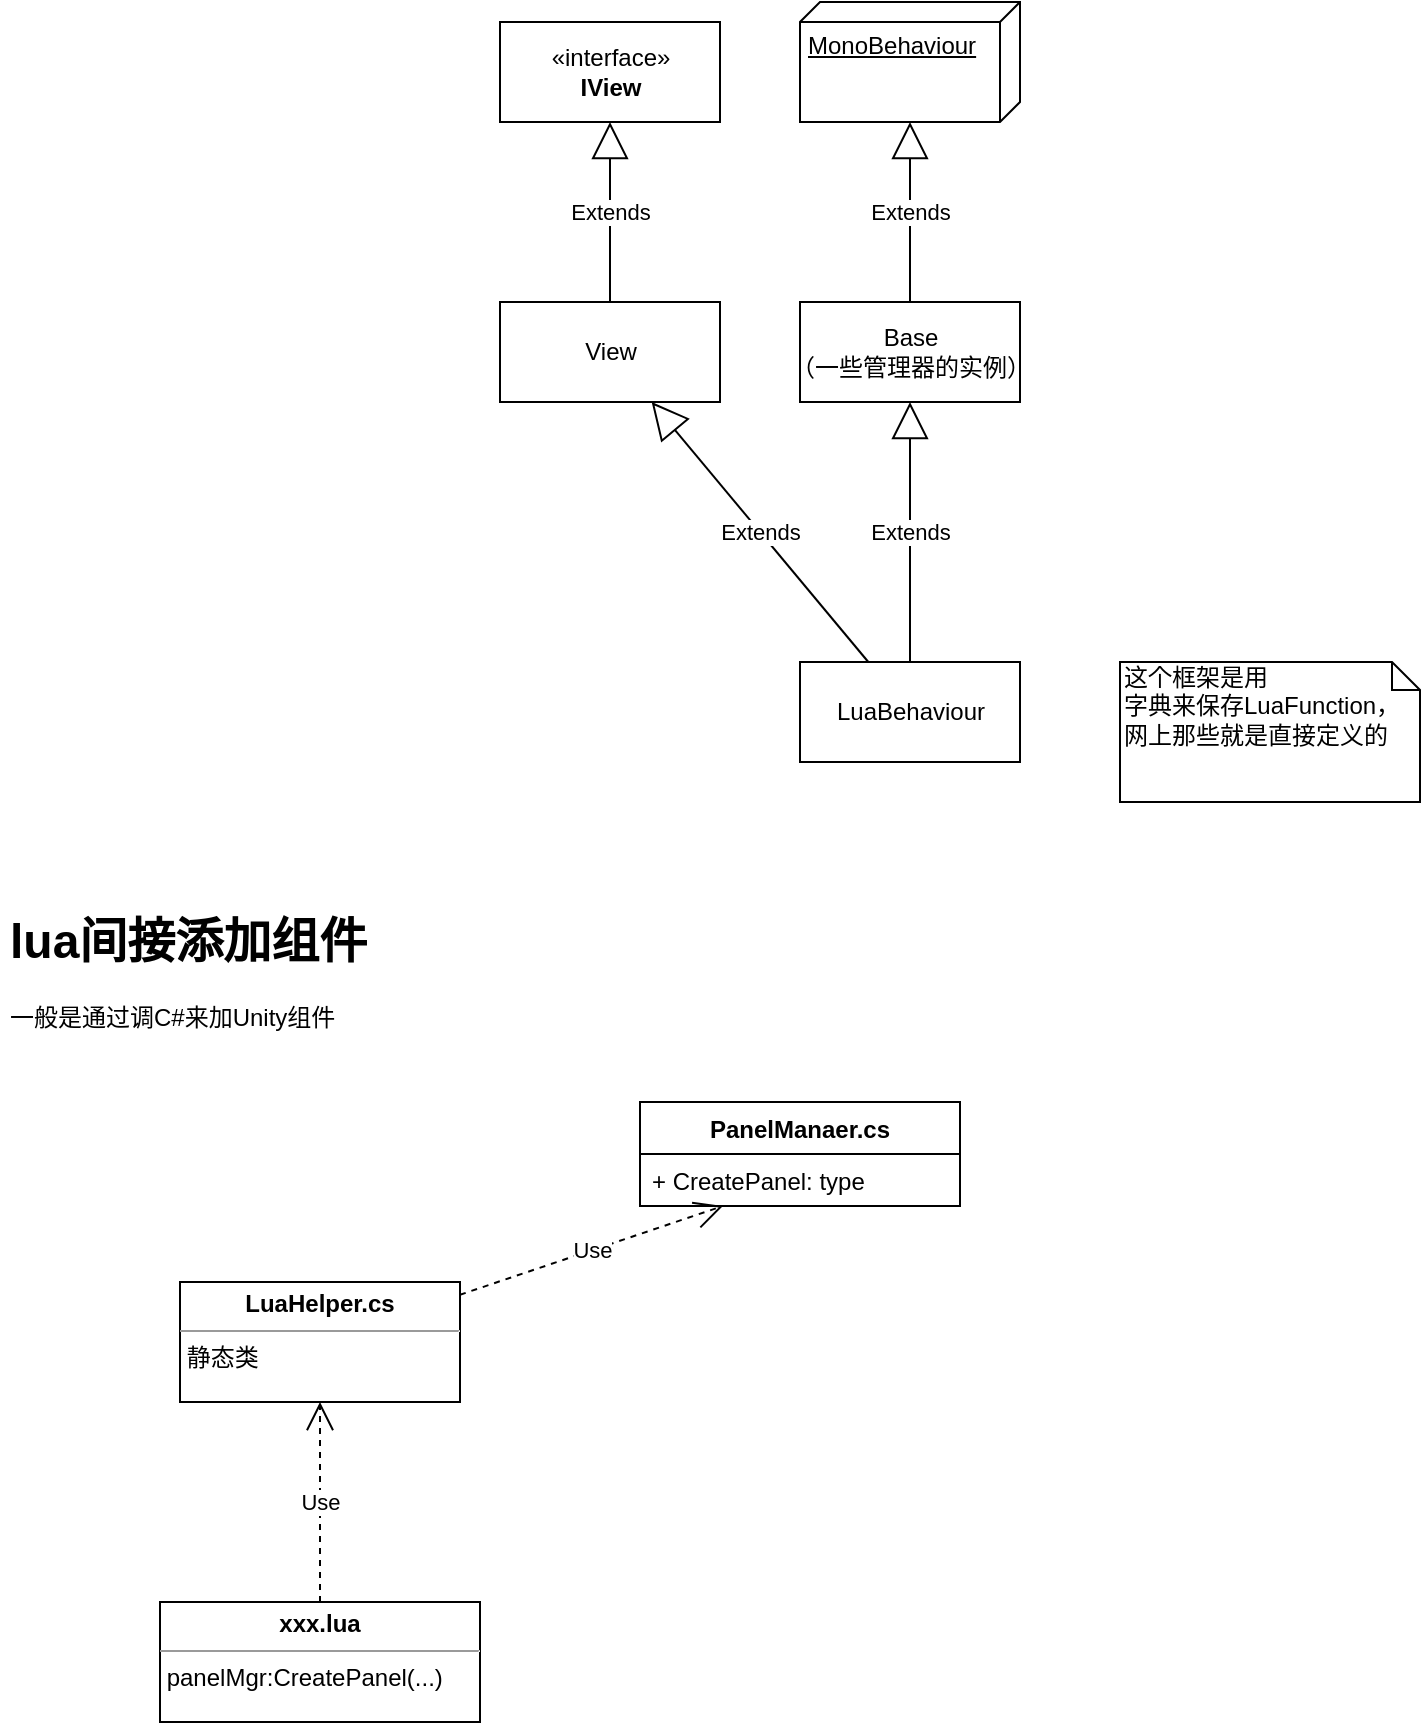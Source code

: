 <mxfile version="13.5.9" type="github">
  <diagram id="w4ckNTq4z6c4Y9hsVM5p" name="Page-1">
    <mxGraphModel dx="1422" dy="794" grid="1" gridSize="10" guides="1" tooltips="1" connect="1" arrows="1" fold="1" page="1" pageScale="1" pageWidth="827" pageHeight="1169" math="0" shadow="0">
      <root>
        <mxCell id="0" />
        <mxCell id="1" parent="0" />
        <mxCell id="COqozxz7cPFSiQ9tJKt5-1" value="LuaBehaviour" style="html=1;" parent="1" vertex="1">
          <mxGeometry x="470" y="560" width="110" height="50" as="geometry" />
        </mxCell>
        <mxCell id="COqozxz7cPFSiQ9tJKt5-2" value="View" style="html=1;" parent="1" vertex="1">
          <mxGeometry x="320" y="380" width="110" height="50" as="geometry" />
        </mxCell>
        <mxCell id="COqozxz7cPFSiQ9tJKt5-3" value="«interface»&lt;br&gt;&lt;b&gt;IView&lt;/b&gt;" style="html=1;" parent="1" vertex="1">
          <mxGeometry x="320" y="240" width="110" height="50" as="geometry" />
        </mxCell>
        <mxCell id="COqozxz7cPFSiQ9tJKt5-4" value="Extends" style="endArrow=block;endSize=16;endFill=0;html=1;" parent="1" source="COqozxz7cPFSiQ9tJKt5-1" target="COqozxz7cPFSiQ9tJKt5-2" edge="1">
          <mxGeometry width="160" relative="1" as="geometry">
            <mxPoint x="320" y="510" as="sourcePoint" />
            <mxPoint x="480" y="510" as="targetPoint" />
          </mxGeometry>
        </mxCell>
        <mxCell id="COqozxz7cPFSiQ9tJKt5-5" value="Extends" style="endArrow=block;endSize=16;endFill=0;html=1;" parent="1" source="COqozxz7cPFSiQ9tJKt5-2" target="COqozxz7cPFSiQ9tJKt5-3" edge="1">
          <mxGeometry width="160" relative="1" as="geometry">
            <mxPoint x="329.997" y="410" as="sourcePoint" />
            <mxPoint x="300.523" y="270" as="targetPoint" />
          </mxGeometry>
        </mxCell>
        <mxCell id="COqozxz7cPFSiQ9tJKt5-6" value="Base&lt;br&gt;（一些管理器的实例）" style="html=1;" parent="1" vertex="1">
          <mxGeometry x="470" y="380" width="110" height="50" as="geometry" />
        </mxCell>
        <mxCell id="COqozxz7cPFSiQ9tJKt5-8" value="Extends" style="endArrow=block;endSize=16;endFill=0;html=1;" parent="1" source="COqozxz7cPFSiQ9tJKt5-1" target="COqozxz7cPFSiQ9tJKt5-6" edge="1">
          <mxGeometry width="160" relative="1" as="geometry">
            <mxPoint x="369.737" y="580" as="sourcePoint" />
            <mxPoint x="340.263" y="440" as="targetPoint" />
          </mxGeometry>
        </mxCell>
        <mxCell id="COqozxz7cPFSiQ9tJKt5-9" value="MonoBehaviour" style="verticalAlign=top;align=left;spacingTop=8;spacingLeft=2;spacingRight=12;shape=cube;size=10;direction=south;fontStyle=4;html=1;" parent="1" vertex="1">
          <mxGeometry x="470" y="230" width="110" height="60" as="geometry" />
        </mxCell>
        <mxCell id="COqozxz7cPFSiQ9tJKt5-10" value="Extends" style="endArrow=block;endSize=16;endFill=0;html=1;" parent="1" source="COqozxz7cPFSiQ9tJKt5-6" target="COqozxz7cPFSiQ9tJKt5-9" edge="1">
          <mxGeometry width="160" relative="1" as="geometry">
            <mxPoint x="389.474" y="580" as="sourcePoint" />
            <mxPoint x="470.526" y="440" as="targetPoint" />
          </mxGeometry>
        </mxCell>
        <mxCell id="COqozxz7cPFSiQ9tJKt5-11" value="这个框架是用&lt;br&gt;字典来保存LuaFunction，&lt;br&gt;网上那些就是直接定义的" style="shape=note;whiteSpace=wrap;html=1;size=14;verticalAlign=top;align=left;spacingTop=-6;" parent="1" vertex="1">
          <mxGeometry x="630" y="560" width="150" height="70" as="geometry" />
        </mxCell>
        <mxCell id="efUb89qP92FBL7xO7-Fa-1" value="&lt;h1&gt;lua间接添加组件&lt;/h1&gt;&lt;p&gt;一般是通过调C#来加Unity组件&lt;/p&gt;" style="text;html=1;strokeColor=none;fillColor=none;spacing=5;spacingTop=-20;whiteSpace=wrap;overflow=hidden;rounded=0;" vertex="1" parent="1">
          <mxGeometry x="70" y="680" width="190" height="120" as="geometry" />
        </mxCell>
        <mxCell id="efUb89qP92FBL7xO7-Fa-3" value="Use" style="endArrow=open;endSize=12;dashed=1;html=1;" edge="1" parent="1" source="efUb89qP92FBL7xO7-Fa-5" target="efUb89qP92FBL7xO7-Fa-4">
          <mxGeometry width="160" relative="1" as="geometry">
            <mxPoint x="220" y="1020" as="sourcePoint" />
            <mxPoint x="230" y="950" as="targetPoint" />
          </mxGeometry>
        </mxCell>
        <mxCell id="efUb89qP92FBL7xO7-Fa-4" value="&lt;p style=&quot;margin: 0px ; margin-top: 4px ; text-align: center&quot;&gt;&lt;b&gt;LuaHelper.cs&lt;/b&gt;&lt;/p&gt;&lt;hr size=&quot;1&quot;&gt;&lt;div style=&quot;height: 2px&quot;&gt;&amp;nbsp;静态类&lt;/div&gt;" style="verticalAlign=top;align=left;overflow=fill;fontSize=12;fontFamily=Helvetica;html=1;" vertex="1" parent="1">
          <mxGeometry x="160" y="870" width="140" height="60" as="geometry" />
        </mxCell>
        <mxCell id="efUb89qP92FBL7xO7-Fa-5" value="&lt;p style=&quot;margin: 0px ; margin-top: 4px ; text-align: center&quot;&gt;&lt;b&gt;xxx.lua&lt;/b&gt;&lt;/p&gt;&lt;hr size=&quot;1&quot;&gt;&lt;div style=&quot;height: 2px&quot;&gt;&amp;nbsp;panelMgr:CreatePanel(...)&lt;/div&gt;" style="verticalAlign=top;align=left;overflow=fill;fontSize=12;fontFamily=Helvetica;html=1;" vertex="1" parent="1">
          <mxGeometry x="150" y="1030" width="160" height="60" as="geometry" />
        </mxCell>
        <mxCell id="efUb89qP92FBL7xO7-Fa-10" value="Use" style="endArrow=open;endSize=12;dashed=1;html=1;" edge="1" parent="1" source="efUb89qP92FBL7xO7-Fa-4" target="efUb89qP92FBL7xO7-Fa-7">
          <mxGeometry width="160" relative="1" as="geometry">
            <mxPoint x="240" y="1040" as="sourcePoint" />
            <mxPoint x="240" y="940" as="targetPoint" />
          </mxGeometry>
        </mxCell>
        <mxCell id="efUb89qP92FBL7xO7-Fa-6" value="PanelManaer.cs" style="swimlane;fontStyle=1;align=center;verticalAlign=top;childLayout=stackLayout;horizontal=1;startSize=26;horizontalStack=0;resizeParent=1;resizeParentMax=0;resizeLast=0;collapsible=1;marginBottom=0;" vertex="1" parent="1">
          <mxGeometry x="390" y="780" width="160" height="52" as="geometry" />
        </mxCell>
        <mxCell id="efUb89qP92FBL7xO7-Fa-7" value="+ CreatePanel: type" style="text;strokeColor=none;fillColor=none;align=left;verticalAlign=top;spacingLeft=4;spacingRight=4;overflow=hidden;rotatable=0;points=[[0,0.5],[1,0.5]];portConstraint=eastwest;" vertex="1" parent="efUb89qP92FBL7xO7-Fa-6">
          <mxGeometry y="26" width="160" height="26" as="geometry" />
        </mxCell>
      </root>
    </mxGraphModel>
  </diagram>
</mxfile>
